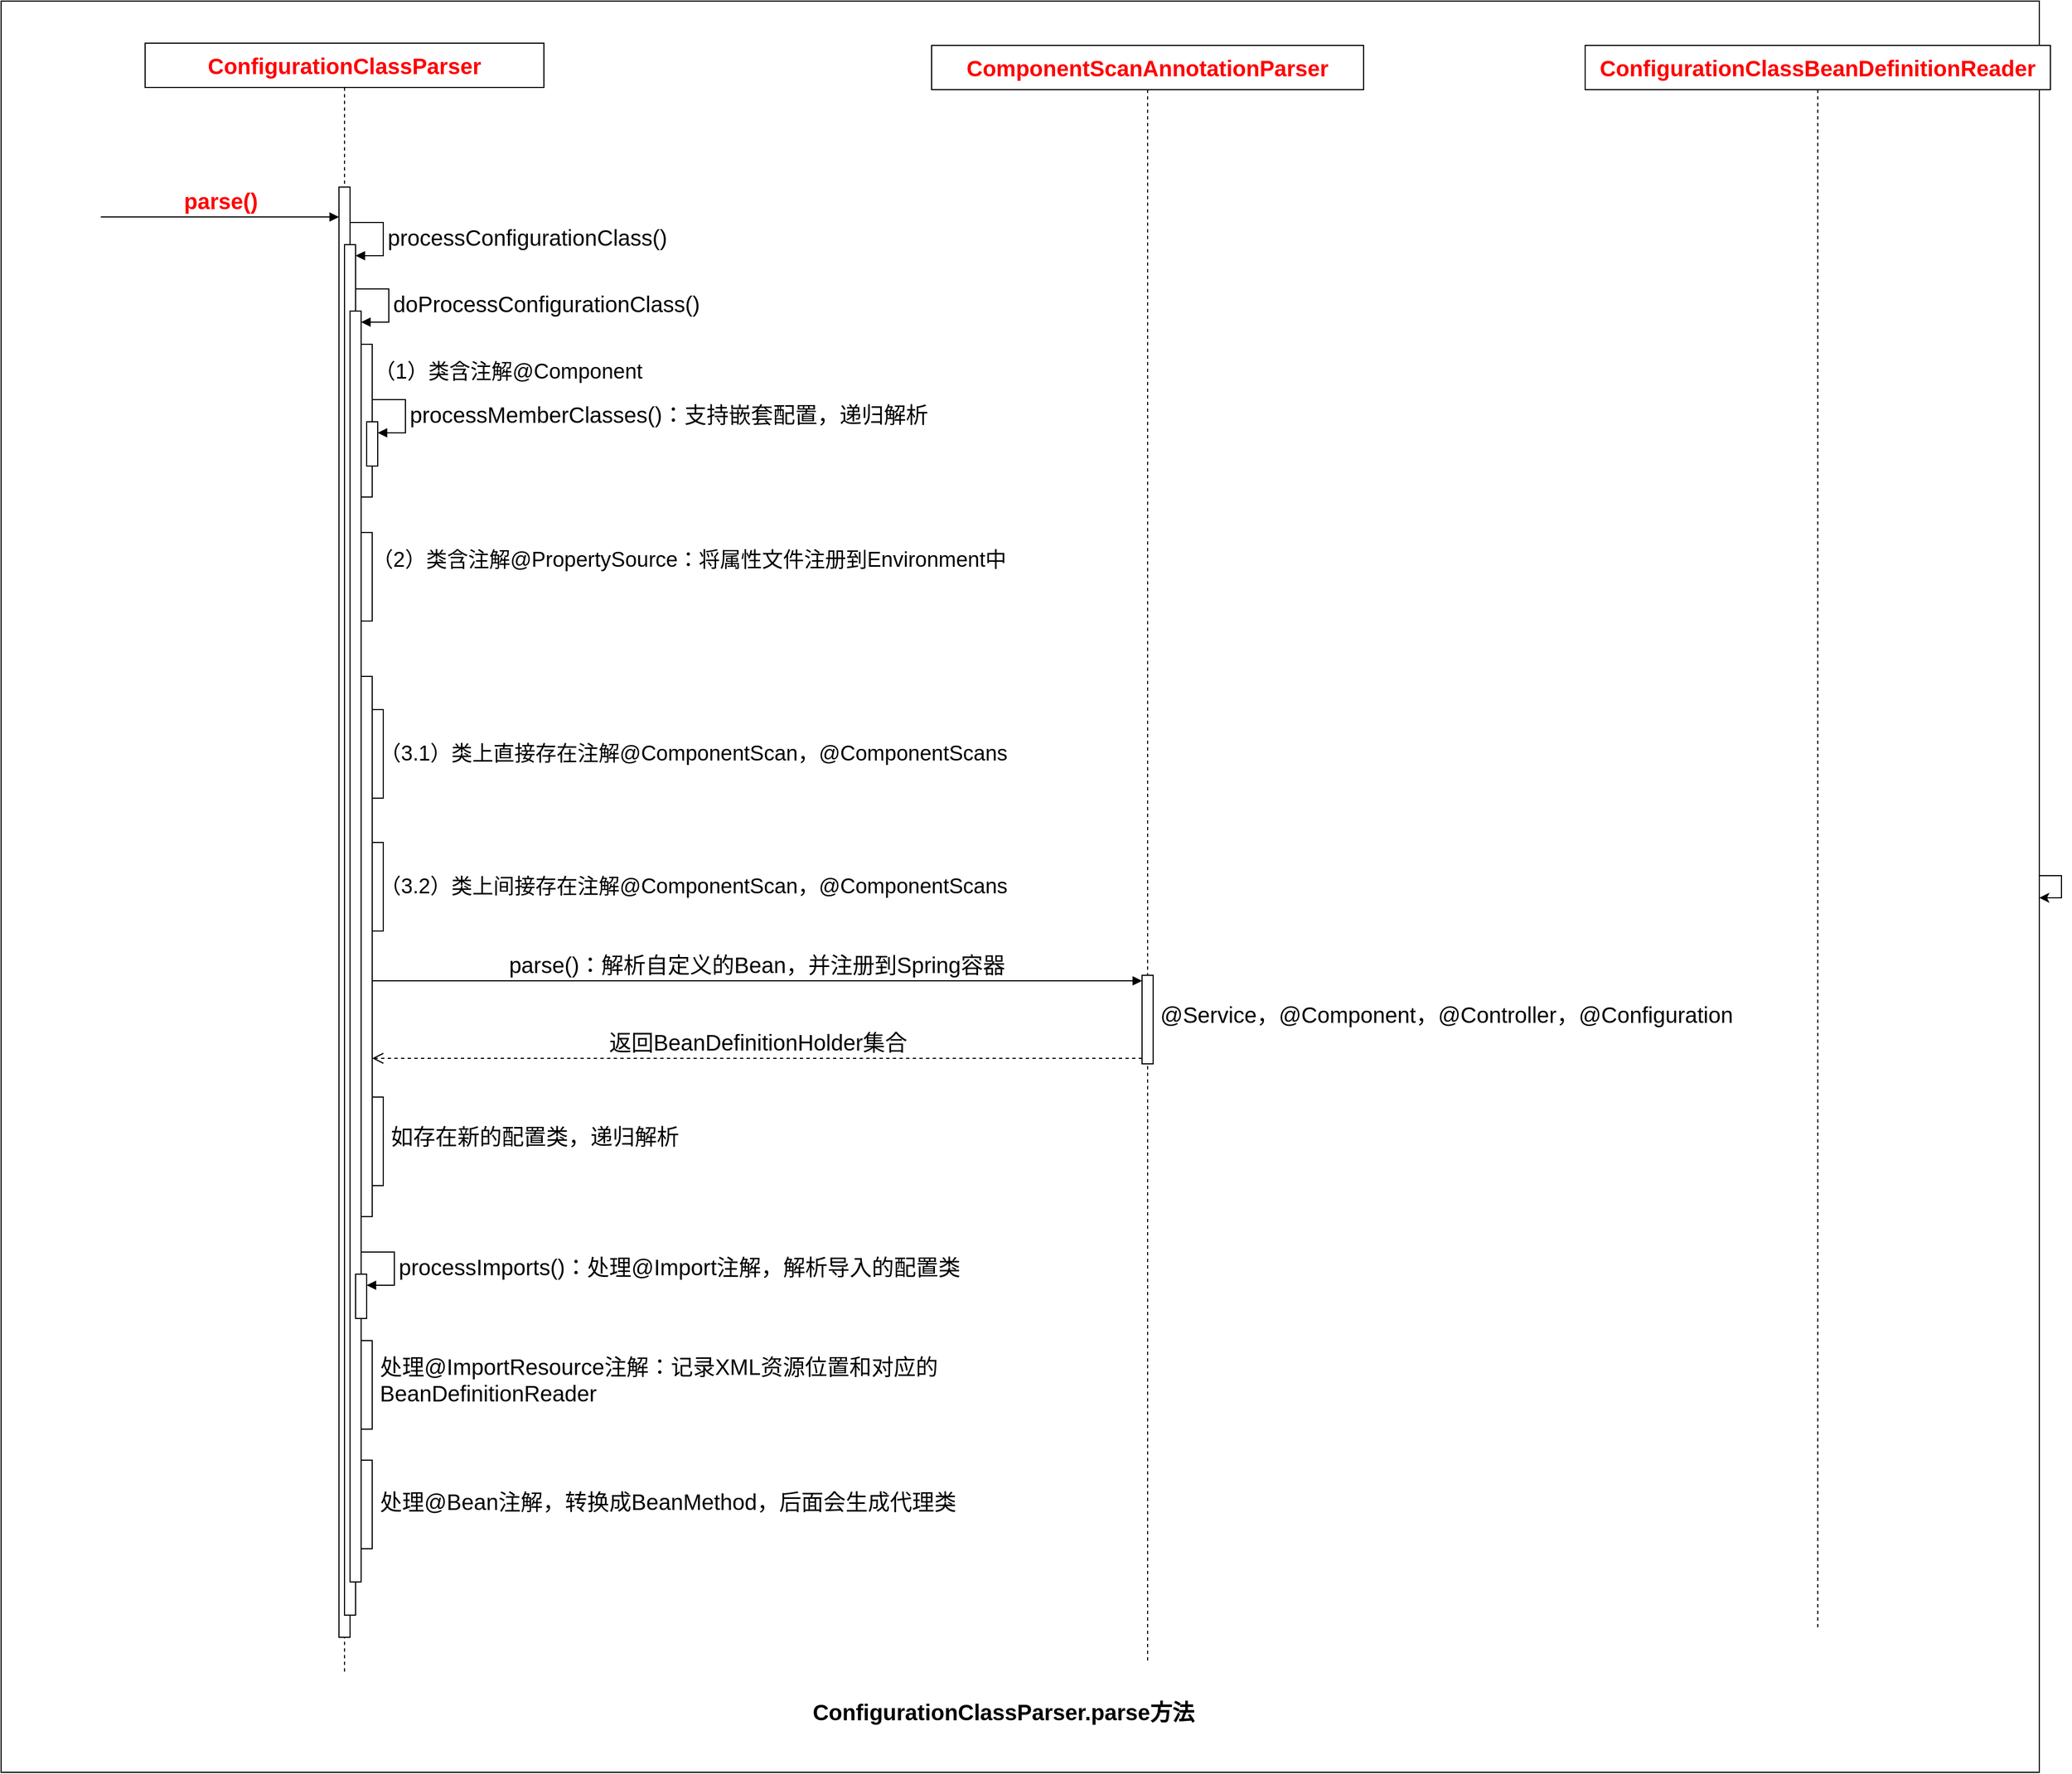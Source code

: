 <mxfile version="28.2.5">
  <diagram name="第 1 页" id="A2wYnKDMZFF023bxGnZ8">
    <mxGraphModel dx="1388" dy="829" grid="1" gridSize="10" guides="1" tooltips="1" connect="1" arrows="1" fold="1" page="1" pageScale="1" pageWidth="827" pageHeight="1169" background="none" math="0" shadow="0">
      <root>
        <mxCell id="0" />
        <mxCell id="1" parent="0" />
        <mxCell id="8HlDPOHAcPrSxFD7tWNl-6" value="" style="rounded=0;whiteSpace=wrap;html=1;fontSize=20;" parent="1" vertex="1">
          <mxGeometry x="140" y="170" width="1840" height="1600" as="geometry" />
        </mxCell>
        <mxCell id="-QrxRBGIXTvyxB3OS5xk-1" value="&lt;span style=&quot;font-weight: 700; text-align: left; text-wrap-mode: nowrap; background-color: rgb(255, 255, 255);&quot;&gt;ConfigurationClassParser&lt;/span&gt;" style="shape=umlLifeline;whiteSpace=wrap;html=1;container=1;dropTarget=0;collapsible=0;recursiveResize=0;outlineConnect=0;portConstraint=eastwest;newEdgeStyle={&quot;curved&quot;:0,&quot;rounded&quot;:0};fontSize=20;fontStyle=0;points=[[0,0,0,0,5],[0,1,0,0,-5],[1,0,0,0,5],[1,1,0,0,-5]];perimeter=rectanglePerimeter;targetShapes=umlLifeline;participant=label;fontColor=#FF0000;" parent="1" vertex="1">
          <mxGeometry x="270" y="208" width="360" height="1472" as="geometry" />
        </mxCell>
        <mxCell id="-QrxRBGIXTvyxB3OS5xk-2" value="" style="html=1;points=[[0,0,0,0,5],[0,1,0,0,-5],[1,0,0,0,5],[1,1,0,0,-5]];perimeter=orthogonalPerimeter;outlineConnect=0;targetShapes=umlLifeline;portConstraint=eastwest;newEdgeStyle={&quot;curved&quot;:0,&quot;rounded&quot;:0};fontSize=20;" parent="-QrxRBGIXTvyxB3OS5xk-1" vertex="1">
          <mxGeometry x="175" y="130" width="10" height="1310" as="geometry" />
        </mxCell>
        <mxCell id="X8YAtoUL-B6JHcz7VXe--1" value="" style="html=1;points=[[0,0,0,0,5],[0,1,0,0,-5],[1,0,0,0,5],[1,1,0,0,-5]];perimeter=orthogonalPerimeter;outlineConnect=0;targetShapes=umlLifeline;portConstraint=eastwest;newEdgeStyle={&quot;curved&quot;:0,&quot;rounded&quot;:0};" parent="-QrxRBGIXTvyxB3OS5xk-1" vertex="1">
          <mxGeometry x="180" y="182" width="10" height="1238" as="geometry" />
        </mxCell>
        <mxCell id="X8YAtoUL-B6JHcz7VXe--2" value="processConfigurationClass()" style="html=1;align=left;spacingLeft=2;endArrow=block;rounded=0;edgeStyle=orthogonalEdgeStyle;curved=0;rounded=0;fontSize=20;" parent="-QrxRBGIXTvyxB3OS5xk-1" target="X8YAtoUL-B6JHcz7VXe--1" edge="1">
          <mxGeometry relative="1" as="geometry">
            <mxPoint x="185" y="162" as="sourcePoint" />
            <Array as="points">
              <mxPoint x="215" y="192" />
            </Array>
          </mxGeometry>
        </mxCell>
        <mxCell id="X8YAtoUL-B6JHcz7VXe--3" value="" style="html=1;points=[[0,0,0,0,5],[0,1,0,0,-5],[1,0,0,0,5],[1,1,0,0,-5]];perimeter=orthogonalPerimeter;outlineConnect=0;targetShapes=umlLifeline;portConstraint=eastwest;newEdgeStyle={&quot;curved&quot;:0,&quot;rounded&quot;:0};" parent="-QrxRBGIXTvyxB3OS5xk-1" vertex="1">
          <mxGeometry x="185" y="242" width="10" height="1148" as="geometry" />
        </mxCell>
        <mxCell id="X8YAtoUL-B6JHcz7VXe--4" value="doProcessConfigurationClass()" style="html=1;align=left;spacingLeft=2;endArrow=block;rounded=0;edgeStyle=orthogonalEdgeStyle;curved=0;rounded=0;fontSize=20;" parent="-QrxRBGIXTvyxB3OS5xk-1" target="X8YAtoUL-B6JHcz7VXe--3" edge="1">
          <mxGeometry relative="1" as="geometry">
            <mxPoint x="190" y="222" as="sourcePoint" />
            <Array as="points">
              <mxPoint x="220" y="252" />
            </Array>
          </mxGeometry>
        </mxCell>
        <mxCell id="9dQfZiUGDJT9kPMG2cip-1" value="" style="html=1;points=[[0,0,0,0,5],[0,1,0,0,-5],[1,0,0,0,5],[1,1,0,0,-5]];perimeter=orthogonalPerimeter;outlineConnect=0;targetShapes=umlLifeline;portConstraint=eastwest;newEdgeStyle={&quot;curved&quot;:0,&quot;rounded&quot;:0};" parent="-QrxRBGIXTvyxB3OS5xk-1" vertex="1">
          <mxGeometry x="195" y="272" width="10" height="138" as="geometry" />
        </mxCell>
        <mxCell id="9dQfZiUGDJT9kPMG2cip-3" value="" style="html=1;points=[[0,0,0,0,5],[0,1,0,0,-5],[1,0,0,0,5],[1,1,0,0,-5]];perimeter=orthogonalPerimeter;outlineConnect=0;targetShapes=umlLifeline;portConstraint=eastwest;newEdgeStyle={&quot;curved&quot;:0,&quot;rounded&quot;:0};" parent="-QrxRBGIXTvyxB3OS5xk-1" vertex="1">
          <mxGeometry x="200" y="342" width="10" height="40" as="geometry" />
        </mxCell>
        <mxCell id="9dQfZiUGDJT9kPMG2cip-4" value="processMemberClasses()：支持嵌套配置，递归解析" style="html=1;align=left;spacingLeft=2;endArrow=block;rounded=0;edgeStyle=orthogonalEdgeStyle;curved=0;rounded=0;fontSize=20;" parent="-QrxRBGIXTvyxB3OS5xk-1" target="9dQfZiUGDJT9kPMG2cip-3" edge="1">
          <mxGeometry relative="1" as="geometry">
            <mxPoint x="205" y="322" as="sourcePoint" />
            <Array as="points">
              <mxPoint x="235" y="352" />
            </Array>
          </mxGeometry>
        </mxCell>
        <mxCell id="KW1N31yMGlIMp6IG4VhN-1" value="" style="html=1;points=[[0,0,0,0,5],[0,1,0,0,-5],[1,0,0,0,5],[1,1,0,0,-5]];perimeter=orthogonalPerimeter;outlineConnect=0;targetShapes=umlLifeline;portConstraint=eastwest;newEdgeStyle={&quot;curved&quot;:0,&quot;rounded&quot;:0};" vertex="1" parent="-QrxRBGIXTvyxB3OS5xk-1">
          <mxGeometry x="195" y="442" width="10" height="80" as="geometry" />
        </mxCell>
        <mxCell id="KW1N31yMGlIMp6IG4VhN-3" value="" style="html=1;points=[[0,0,0,0,5],[0,1,0,0,-5],[1,0,0,0,5],[1,1,0,0,-5]];perimeter=orthogonalPerimeter;outlineConnect=0;targetShapes=umlLifeline;portConstraint=eastwest;newEdgeStyle={&quot;curved&quot;:0,&quot;rounded&quot;:0};" vertex="1" parent="-QrxRBGIXTvyxB3OS5xk-1">
          <mxGeometry x="195" y="572" width="10" height="488" as="geometry" />
        </mxCell>
        <mxCell id="KW1N31yMGlIMp6IG4VhN-5" value="" style="html=1;points=[[0,0,0,0,5],[0,1,0,0,-5],[1,0,0,0,5],[1,1,0,0,-5]];perimeter=orthogonalPerimeter;outlineConnect=0;targetShapes=umlLifeline;portConstraint=eastwest;newEdgeStyle={&quot;curved&quot;:0,&quot;rounded&quot;:0};" vertex="1" parent="-QrxRBGIXTvyxB3OS5xk-1">
          <mxGeometry x="205" y="602" width="10" height="80" as="geometry" />
        </mxCell>
        <mxCell id="KW1N31yMGlIMp6IG4VhN-6" value="" style="html=1;points=[[0,0,0,0,5],[0,1,0,0,-5],[1,0,0,0,5],[1,1,0,0,-5]];perimeter=orthogonalPerimeter;outlineConnect=0;targetShapes=umlLifeline;portConstraint=eastwest;newEdgeStyle={&quot;curved&quot;:0,&quot;rounded&quot;:0};" vertex="1" parent="-QrxRBGIXTvyxB3OS5xk-1">
          <mxGeometry x="205" y="722" width="10" height="80" as="geometry" />
        </mxCell>
        <mxCell id="KW1N31yMGlIMp6IG4VhN-9" value="parse()：解析自定义的Bean，并注册到Spring容器" style="html=1;verticalAlign=bottom;endArrow=block;curved=0;rounded=0;entryX=0;entryY=0;entryDx=0;entryDy=5;fontSize=20;" edge="1" target="KW1N31yMGlIMp6IG4VhN-8" parent="-QrxRBGIXTvyxB3OS5xk-1">
          <mxGeometry x="-0.001" relative="1" as="geometry">
            <mxPoint x="205" y="847" as="sourcePoint" />
            <mxPoint as="offset" />
          </mxGeometry>
        </mxCell>
        <mxCell id="KW1N31yMGlIMp6IG4VhN-10" value="返回BeanDefinitionHolder集合" style="html=1;verticalAlign=bottom;endArrow=open;dashed=1;endSize=8;curved=0;rounded=0;exitX=0;exitY=1;exitDx=0;exitDy=-5;fontSize=20;" edge="1" source="KW1N31yMGlIMp6IG4VhN-8" parent="-QrxRBGIXTvyxB3OS5xk-1">
          <mxGeometry x="0.0" relative="1" as="geometry">
            <mxPoint x="205" y="917" as="targetPoint" />
            <mxPoint as="offset" />
          </mxGeometry>
        </mxCell>
        <mxCell id="KW1N31yMGlIMp6IG4VhN-13" value="" style="html=1;points=[[0,0,0,0,5],[0,1,0,0,-5],[1,0,0,0,5],[1,1,0,0,-5]];perimeter=orthogonalPerimeter;outlineConnect=0;targetShapes=umlLifeline;portConstraint=eastwest;newEdgeStyle={&quot;curved&quot;:0,&quot;rounded&quot;:0};" vertex="1" parent="-QrxRBGIXTvyxB3OS5xk-1">
          <mxGeometry x="205" y="952" width="10" height="80" as="geometry" />
        </mxCell>
        <mxCell id="KW1N31yMGlIMp6IG4VhN-15" value="" style="html=1;points=[[0,0,0,0,5],[0,1,0,0,-5],[1,0,0,0,5],[1,1,0,0,-5]];perimeter=orthogonalPerimeter;outlineConnect=0;targetShapes=umlLifeline;portConstraint=eastwest;newEdgeStyle={&quot;curved&quot;:0,&quot;rounded&quot;:0};" vertex="1" parent="-QrxRBGIXTvyxB3OS5xk-1">
          <mxGeometry x="190" y="1112" width="10" height="40" as="geometry" />
        </mxCell>
        <mxCell id="KW1N31yMGlIMp6IG4VhN-16" value="processImports()：处理@Import注解，解析导入的配置类" style="html=1;align=left;spacingLeft=2;endArrow=block;rounded=0;edgeStyle=orthogonalEdgeStyle;curved=0;rounded=0;fontSize=20;" edge="1" target="KW1N31yMGlIMp6IG4VhN-15" parent="-QrxRBGIXTvyxB3OS5xk-1">
          <mxGeometry relative="1" as="geometry">
            <mxPoint x="195" y="1092" as="sourcePoint" />
            <Array as="points">
              <mxPoint x="225" y="1122" />
            </Array>
          </mxGeometry>
        </mxCell>
        <mxCell id="KW1N31yMGlIMp6IG4VhN-17" value="" style="html=1;points=[[0,0,0,0,5],[0,1,0,0,-5],[1,0,0,0,5],[1,1,0,0,-5]];perimeter=orthogonalPerimeter;outlineConnect=0;targetShapes=umlLifeline;portConstraint=eastwest;newEdgeStyle={&quot;curved&quot;:0,&quot;rounded&quot;:0};" vertex="1" parent="-QrxRBGIXTvyxB3OS5xk-1">
          <mxGeometry x="195" y="1172" width="10" height="80" as="geometry" />
        </mxCell>
        <mxCell id="KW1N31yMGlIMp6IG4VhN-19" value="" style="html=1;points=[[0,0,0,0,5],[0,1,0,0,-5],[1,0,0,0,5],[1,1,0,0,-5]];perimeter=orthogonalPerimeter;outlineConnect=0;targetShapes=umlLifeline;portConstraint=eastwest;newEdgeStyle={&quot;curved&quot;:0,&quot;rounded&quot;:0};" vertex="1" parent="-QrxRBGIXTvyxB3OS5xk-1">
          <mxGeometry x="195" y="1280" width="10" height="80" as="geometry" />
        </mxCell>
        <mxCell id="-QrxRBGIXTvyxB3OS5xk-56" value="parse()" style="html=1;verticalAlign=bottom;endArrow=block;curved=0;rounded=0;fontSize=20;fontStyle=1;fontColor=#FF0000;" parent="1" target="-QrxRBGIXTvyxB3OS5xk-2" edge="1">
          <mxGeometry x="-0.002" relative="1" as="geometry">
            <mxPoint x="230" y="365" as="sourcePoint" />
            <mxPoint x="325" y="365" as="targetPoint" />
            <mxPoint as="offset" />
          </mxGeometry>
        </mxCell>
        <mxCell id="-QrxRBGIXTvyxB3OS5xk-58" value="&lt;font style=&quot;&quot;&gt;&lt;span style=&quot;text-align: left; text-wrap-mode: nowrap; background-color: rgb(255, 255, 255);&quot;&gt;ConfigurationClassParser&lt;/span&gt;.&lt;span style=&quot;text-wrap-mode: nowrap; background-color: rgb(255, 255, 255);&quot;&gt;parse&lt;/span&gt;&lt;span style=&quot;background-color: transparent;&quot;&gt;方法&lt;/span&gt;&lt;/font&gt;" style="text;html=1;whiteSpace=wrap;strokeColor=none;fillColor=none;align=center;verticalAlign=middle;rounded=0;fontSize=20;fontStyle=1;fontColor=#000000;" parent="1" vertex="1">
          <mxGeometry x="640" y="1680" width="810" height="70" as="geometry" />
        </mxCell>
        <mxCell id="mUYwK8JGR3BNWhhx3xwo-4" value="&lt;span style=&quot;text-align: left; text-wrap-mode: nowrap; background-color: rgb(255, 255, 255);&quot;&gt;ComponentScanAnnotationParser&lt;/span&gt;" style="shape=umlLifeline;perimeter=lifelinePerimeter;whiteSpace=wrap;html=1;container=1;dropTarget=0;collapsible=0;recursiveResize=0;outlineConnect=0;portConstraint=eastwest;newEdgeStyle={&quot;curved&quot;:0,&quot;rounded&quot;:0};fontSize=20;fontStyle=1;fontColor=#FF0000;" parent="1" vertex="1">
          <mxGeometry x="980" y="210" width="390" height="1460" as="geometry" />
        </mxCell>
        <mxCell id="KW1N31yMGlIMp6IG4VhN-8" value="" style="html=1;points=[[0,0,0,0,5],[0,1,0,0,-5],[1,0,0,0,5],[1,1,0,0,-5]];perimeter=orthogonalPerimeter;outlineConnect=0;targetShapes=umlLifeline;portConstraint=eastwest;newEdgeStyle={&quot;curved&quot;:0,&quot;rounded&quot;:0};" vertex="1" parent="mUYwK8JGR3BNWhhx3xwo-4">
          <mxGeometry x="190" y="840" width="10" height="80" as="geometry" />
        </mxCell>
        <mxCell id="-eeheK5-7ZrguBqARGBb-13" value="&lt;span style=&quot;text-align: left; text-wrap-mode: nowrap; background-color: rgb(255, 255, 255);&quot;&gt;ConfigurationClassBeanDefinitionReader&lt;/span&gt;" style="shape=umlLifeline;perimeter=lifelinePerimeter;whiteSpace=wrap;html=1;container=1;dropTarget=0;collapsible=0;recursiveResize=0;outlineConnect=0;portConstraint=eastwest;newEdgeStyle={&quot;curved&quot;:0,&quot;rounded&quot;:0};fontSize=20;fontStyle=1;fontColor=#FF0000;" parent="1" vertex="1">
          <mxGeometry x="1570" y="210" width="420" height="1430" as="geometry" />
        </mxCell>
        <mxCell id="-eeheK5-7ZrguBqARGBb-21" style="edgeStyle=orthogonalEdgeStyle;rounded=0;orthogonalLoop=1;jettySize=auto;html=1;" parent="1" source="8HlDPOHAcPrSxFD7tWNl-6" target="8HlDPOHAcPrSxFD7tWNl-6" edge="1">
          <mxGeometry relative="1" as="geometry" />
        </mxCell>
        <mxCell id="9dQfZiUGDJT9kPMG2cip-2" value="（1）类含注解@Component" style="text;html=1;align=left;verticalAlign=middle;whiteSpace=wrap;rounded=0;fontSize=19;" parent="1" vertex="1">
          <mxGeometry x="475" y="490" width="340" height="30" as="geometry" />
        </mxCell>
        <mxCell id="KW1N31yMGlIMp6IG4VhN-2" value="（2）类含注解@PropertySource：将属性文件注册到Environment中" style="text;html=1;align=left;verticalAlign=middle;whiteSpace=wrap;rounded=0;fontSize=19;" vertex="1" parent="1">
          <mxGeometry x="473" y="660" width="610" height="30" as="geometry" />
        </mxCell>
        <mxCell id="KW1N31yMGlIMp6IG4VhN-4" value="（3.1）类上直接存在注解@ComponentScan，@ComponentScans" style="text;html=1;align=left;verticalAlign=middle;whiteSpace=wrap;rounded=0;fontSize=19;" vertex="1" parent="1">
          <mxGeometry x="480" y="820" width="617" height="60" as="geometry" />
        </mxCell>
        <mxCell id="KW1N31yMGlIMp6IG4VhN-7" value="（3.2）类上间接存在注解@ComponentScan，@ComponentScans" style="text;html=1;align=left;verticalAlign=middle;whiteSpace=wrap;rounded=0;fontSize=19;" vertex="1" parent="1">
          <mxGeometry x="480" y="940" width="617" height="60" as="geometry" />
        </mxCell>
        <mxCell id="KW1N31yMGlIMp6IG4VhN-11" value="@Service，@Component，@Controller，@Configuration" style="text;html=1;align=center;verticalAlign=middle;whiteSpace=wrap;rounded=0;fontSize=20;" vertex="1" parent="1">
          <mxGeometry x="1180" y="1070" width="530" height="30" as="geometry" />
        </mxCell>
        <mxCell id="KW1N31yMGlIMp6IG4VhN-14" value="如存在新的配置类，递归解析" style="text;html=1;align=left;verticalAlign=middle;whiteSpace=wrap;rounded=0;fontSize=20;" vertex="1" parent="1">
          <mxGeometry x="490" y="1180" width="300" height="30" as="geometry" />
        </mxCell>
        <mxCell id="KW1N31yMGlIMp6IG4VhN-18" value="处理@ImportResource注解：记录XML资源位置和对应的BeanDefinitionReader" style="text;html=1;align=left;verticalAlign=middle;whiteSpace=wrap;rounded=0;fontSize=20;" vertex="1" parent="1">
          <mxGeometry x="480" y="1380" width="690" height="70" as="geometry" />
        </mxCell>
        <mxCell id="KW1N31yMGlIMp6IG4VhN-20" value="处理@Bean注解，转换成BeanMethod，后面会生成代理类" style="text;html=1;align=left;verticalAlign=middle;whiteSpace=wrap;rounded=0;fontSize=20;" vertex="1" parent="1">
          <mxGeometry x="480" y="1490" width="690" height="70" as="geometry" />
        </mxCell>
      </root>
    </mxGraphModel>
  </diagram>
</mxfile>
